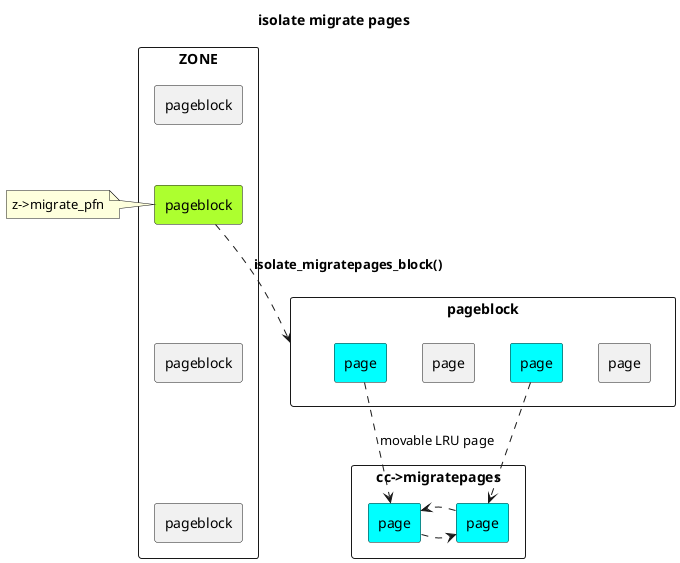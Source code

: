 @startuml
skinparam ComponentStyle rectangle

title isolate migrate pages

rectangle ZONE {
    component "pageblock" as pb1
    component "pageblock" as pb2 #GreenYellow
    component "pageblock" as pb3
    component "pageblock" as pb4

    pb1-down[hidden]-pb2
    pb2-down[hidden]-pb3
    pb3-down[hidden]-pb4
}

note left of pb2
    z->migrate_pfn
end note

rectangle pageblock {
    component "page" as p1 #Aqua
    component "page" as p2
    component "page" as p3 #Aqua
    component "page" as p4

    p1-right[hidden]-p2
    p2-right[hidden]-p3
    p3-right[hidden]-p4
}

rectangle cc->migratepages {
    component "page" as mp1 #Aqua
    component "page" as mp2 #Aqua

    mp1-right.>mp2
    mp2-right.>mp1
}

pb2-.>pageblock : **isolate_migratepages_block()**

p1-down.>mp1 : movable LRU page
p3-down.>mp2


@enduml